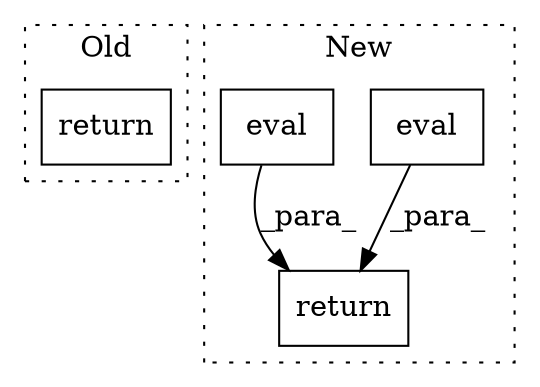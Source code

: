digraph G {
subgraph cluster0 {
1 [label="return" a="41" s="628" l="7" shape="box"];
label = "Old";
style="dotted";
}
subgraph cluster1 {
2 [label="eval" a="32" s="1844" l="6" shape="box"];
3 [label="return" a="41" s="2006" l="7" shape="box"];
4 [label="eval" a="32" s="1982" l="6" shape="box"];
label = "New";
style="dotted";
}
2 -> 3 [label="_para_"];
4 -> 3 [label="_para_"];
}
